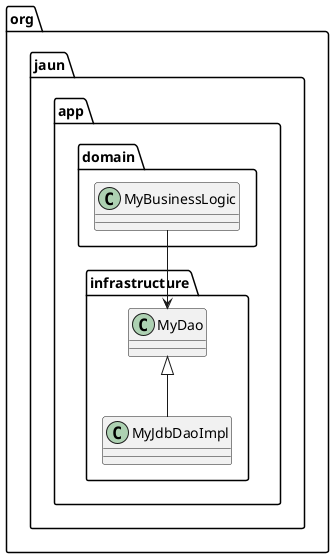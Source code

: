 @startuml

package org.jaun.app.domain {
  class MyBusinessLogic
  
  MyBusinessLogic --> org.jaun.app.infrastructure.MyDao
}

package org.jaun.app.infrastructure {
  class MyDao
  class MyJdbDaoImpl
  
  MyDao <|-- MyJdbDaoImpl
}

@enduml